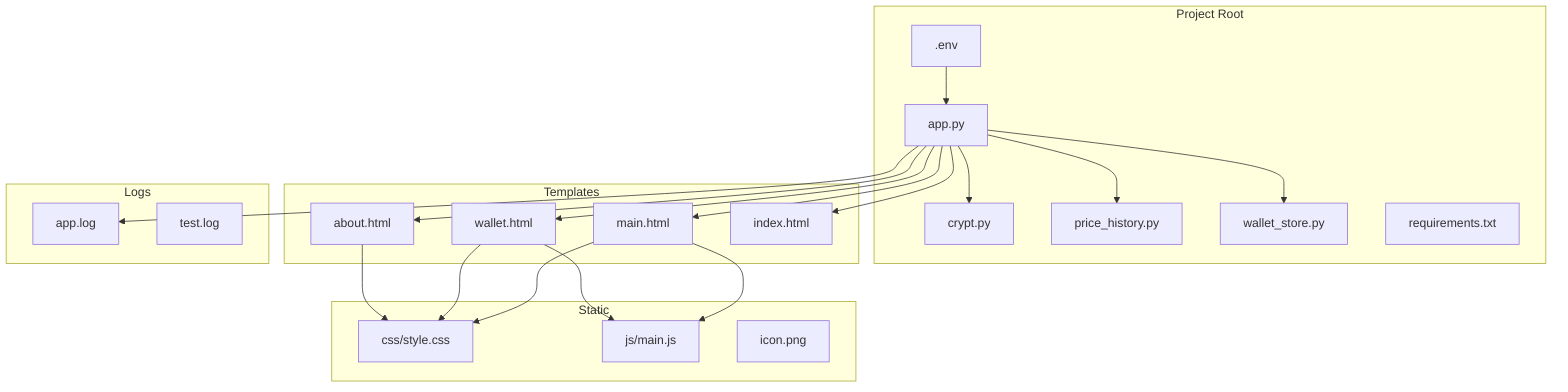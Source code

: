 %% Crypto Portfolio Tracker - File Structure
graph TB
    subgraph "Project Root"
        AppPy[app.py]
        Crypt[crypt.py]
        PriceHist[price_history.py]
        WalletStore[wallet_store.py]
        Requirements[requirements.txt]
        EnvFile[.env]
    end

    subgraph "Templates"
        MainHtml[main.html]
        WalletHtml[wallet.html]
        AboutHtml[about.html]
        IndexHtml[index.html]
    end

    subgraph "Static"
        CSS[css/style.css]
        JS[js/main.js]
        Icon[icon.png]
    end

    subgraph "Logs"
        AppLog[app.log]
        TestLog[test.log]
    end

    AppPy --> Crypt
    AppPy --> PriceHist
    AppPy --> WalletStore
    AppPy --> MainHtml
    AppPy --> WalletHtml
    AppPy --> AboutHtml
    AppPy --> IndexHtml
    MainHtml --> CSS
    MainHtml --> JS
    WalletHtml --> CSS
    WalletHtml --> JS
    AboutHtml --> CSS
    AppPy --> AppLog
    EnvFile --> AppPy